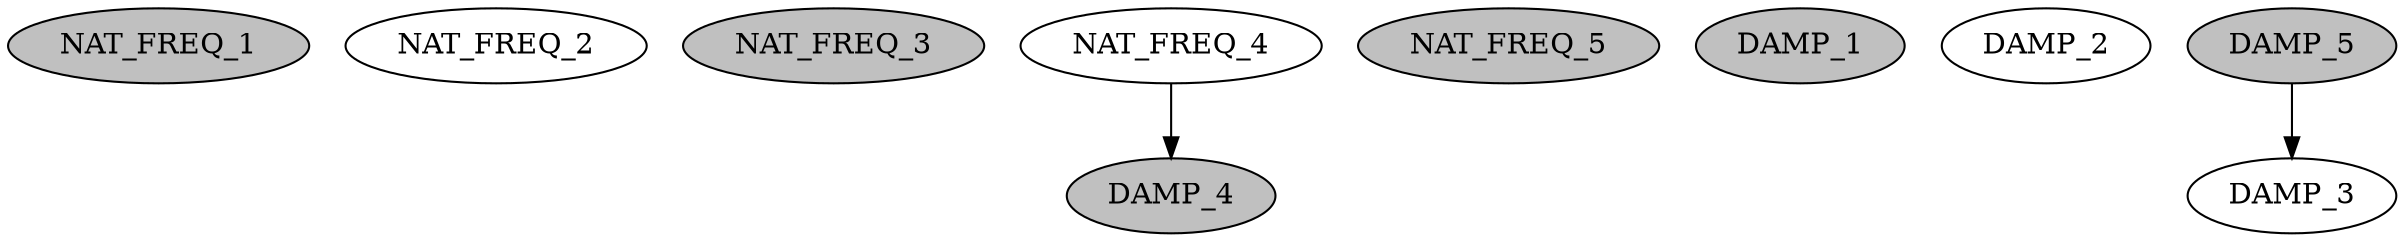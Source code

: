 strict digraph "" {
	NAT_FREQ_1	[fillcolor=gray,
		style=filled];
	NAT_FREQ_2;
	NAT_FREQ_3	[fillcolor=gray,
		style=filled];
	DAMP_4	[fillcolor=gray,
		style=filled];
	NAT_FREQ_4 -> DAMP_4;
	NAT_FREQ_5	[fillcolor=gray,
		style=filled];
	DAMP_1	[fillcolor=gray,
		style=filled];
	DAMP_2;
	DAMP_5	[fillcolor=gray,
		style=filled];
	DAMP_5 -> DAMP_3;
}
